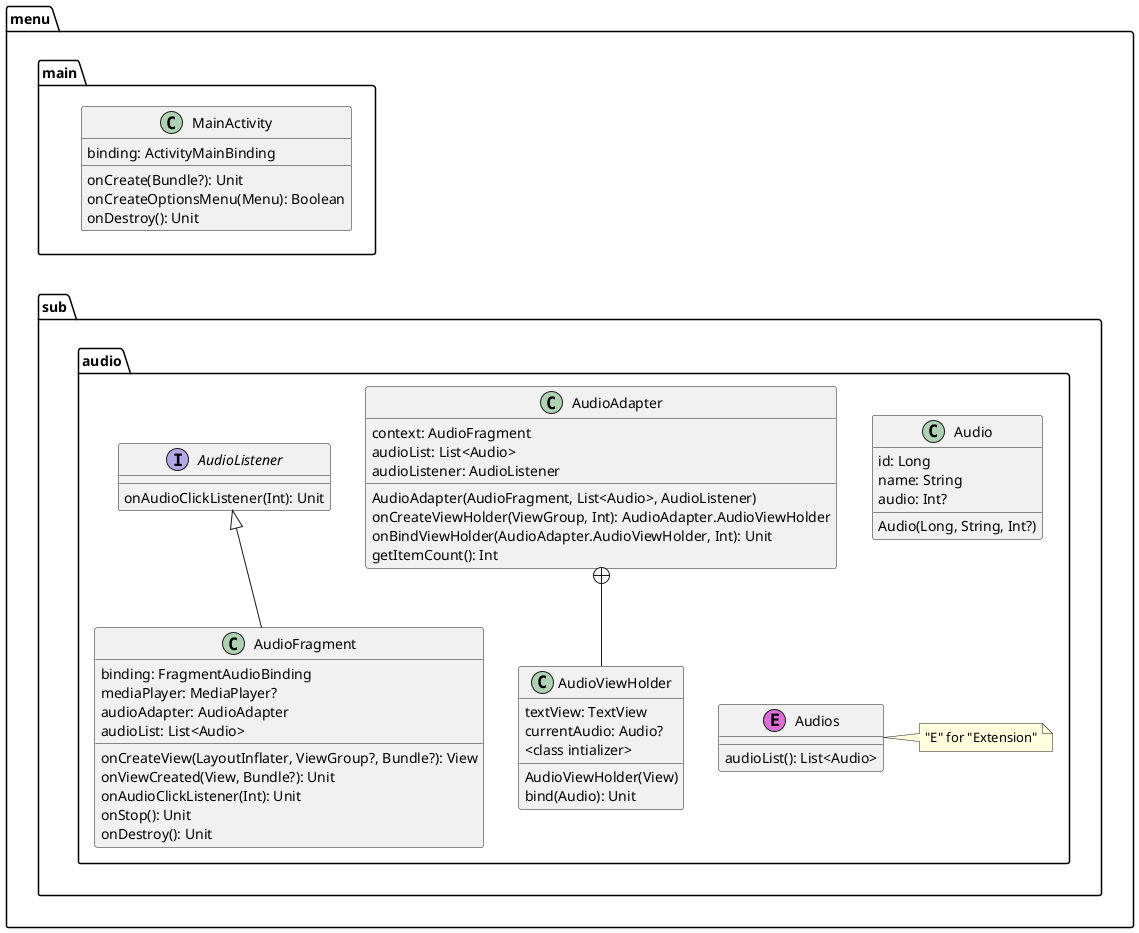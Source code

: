 @startuml
'comment

' packages
package "menu" {
    package "main" {

        class MainActivity {
            binding: ActivityMainBinding
            onCreate(Bundle?): Unit
            onCreateOptionsMenu(Menu): Boolean
            onDestroy(): Unit
        }
    }

    package "sub" {
        package "audio" {

            class AudioFragment {
                binding: FragmentAudioBinding
                mediaPlayer: MediaPlayer?
                audioAdapter: AudioAdapter
                audioList: List<Audio>
                onCreateView(LayoutInflater, ViewGroup?, Bundle?): View
                onViewCreated(View, Bundle?): Unit
                onAudioClickListener(Int): Unit
                onStop(): Unit
                onDestroy(): Unit
            }

            class AudioAdapter {
                context: AudioFragment
                audioList: List<Audio>
                audioListener: AudioListener
                AudioAdapter(AudioFragment, List<Audio>, AudioListener)
                onCreateViewHolder(ViewGroup, Int): AudioAdapter.AudioViewHolder
                onBindViewHolder(AudioAdapter.AudioViewHolder, Int): Unit
                getItemCount(): Int
            }

            class AudioViewHolder {
                textView: TextView
                currentAudio: Audio?
            ' TODO what to do with this pain in the ass?
                <class intializer>
                AudioViewHolder(View)
                bind(Audio): Unit
            }

            class Audio {
                id: Long
                name: String
                audio: Int?
                Audio(Long, String, Int?)
            }

            interface AudioListener {
                onAudioClickListener(Int): Unit
            }
            'TODO how to handle "Audios.kt"
            class Audios <<(E,orchid)>> {
                audioList(): List<Audio>

            }
            note right: "E" for "Extension"
        }
    }
}

' dependencies
    AudioListener <|-- AudioFragment
    AudioAdapter +-- AudioViewHolder

' output layout
    main-down[hidden]-sub
/'    Audio-down[hidden]-Audios
'    AudioAdapter-down[hidden]-Audio'/
    Audio-[hidden]-> Audios
'    AudioViewHolder -[hidden]-> Audios
    AudioAdapter-[hidden]>Audio
@enduml